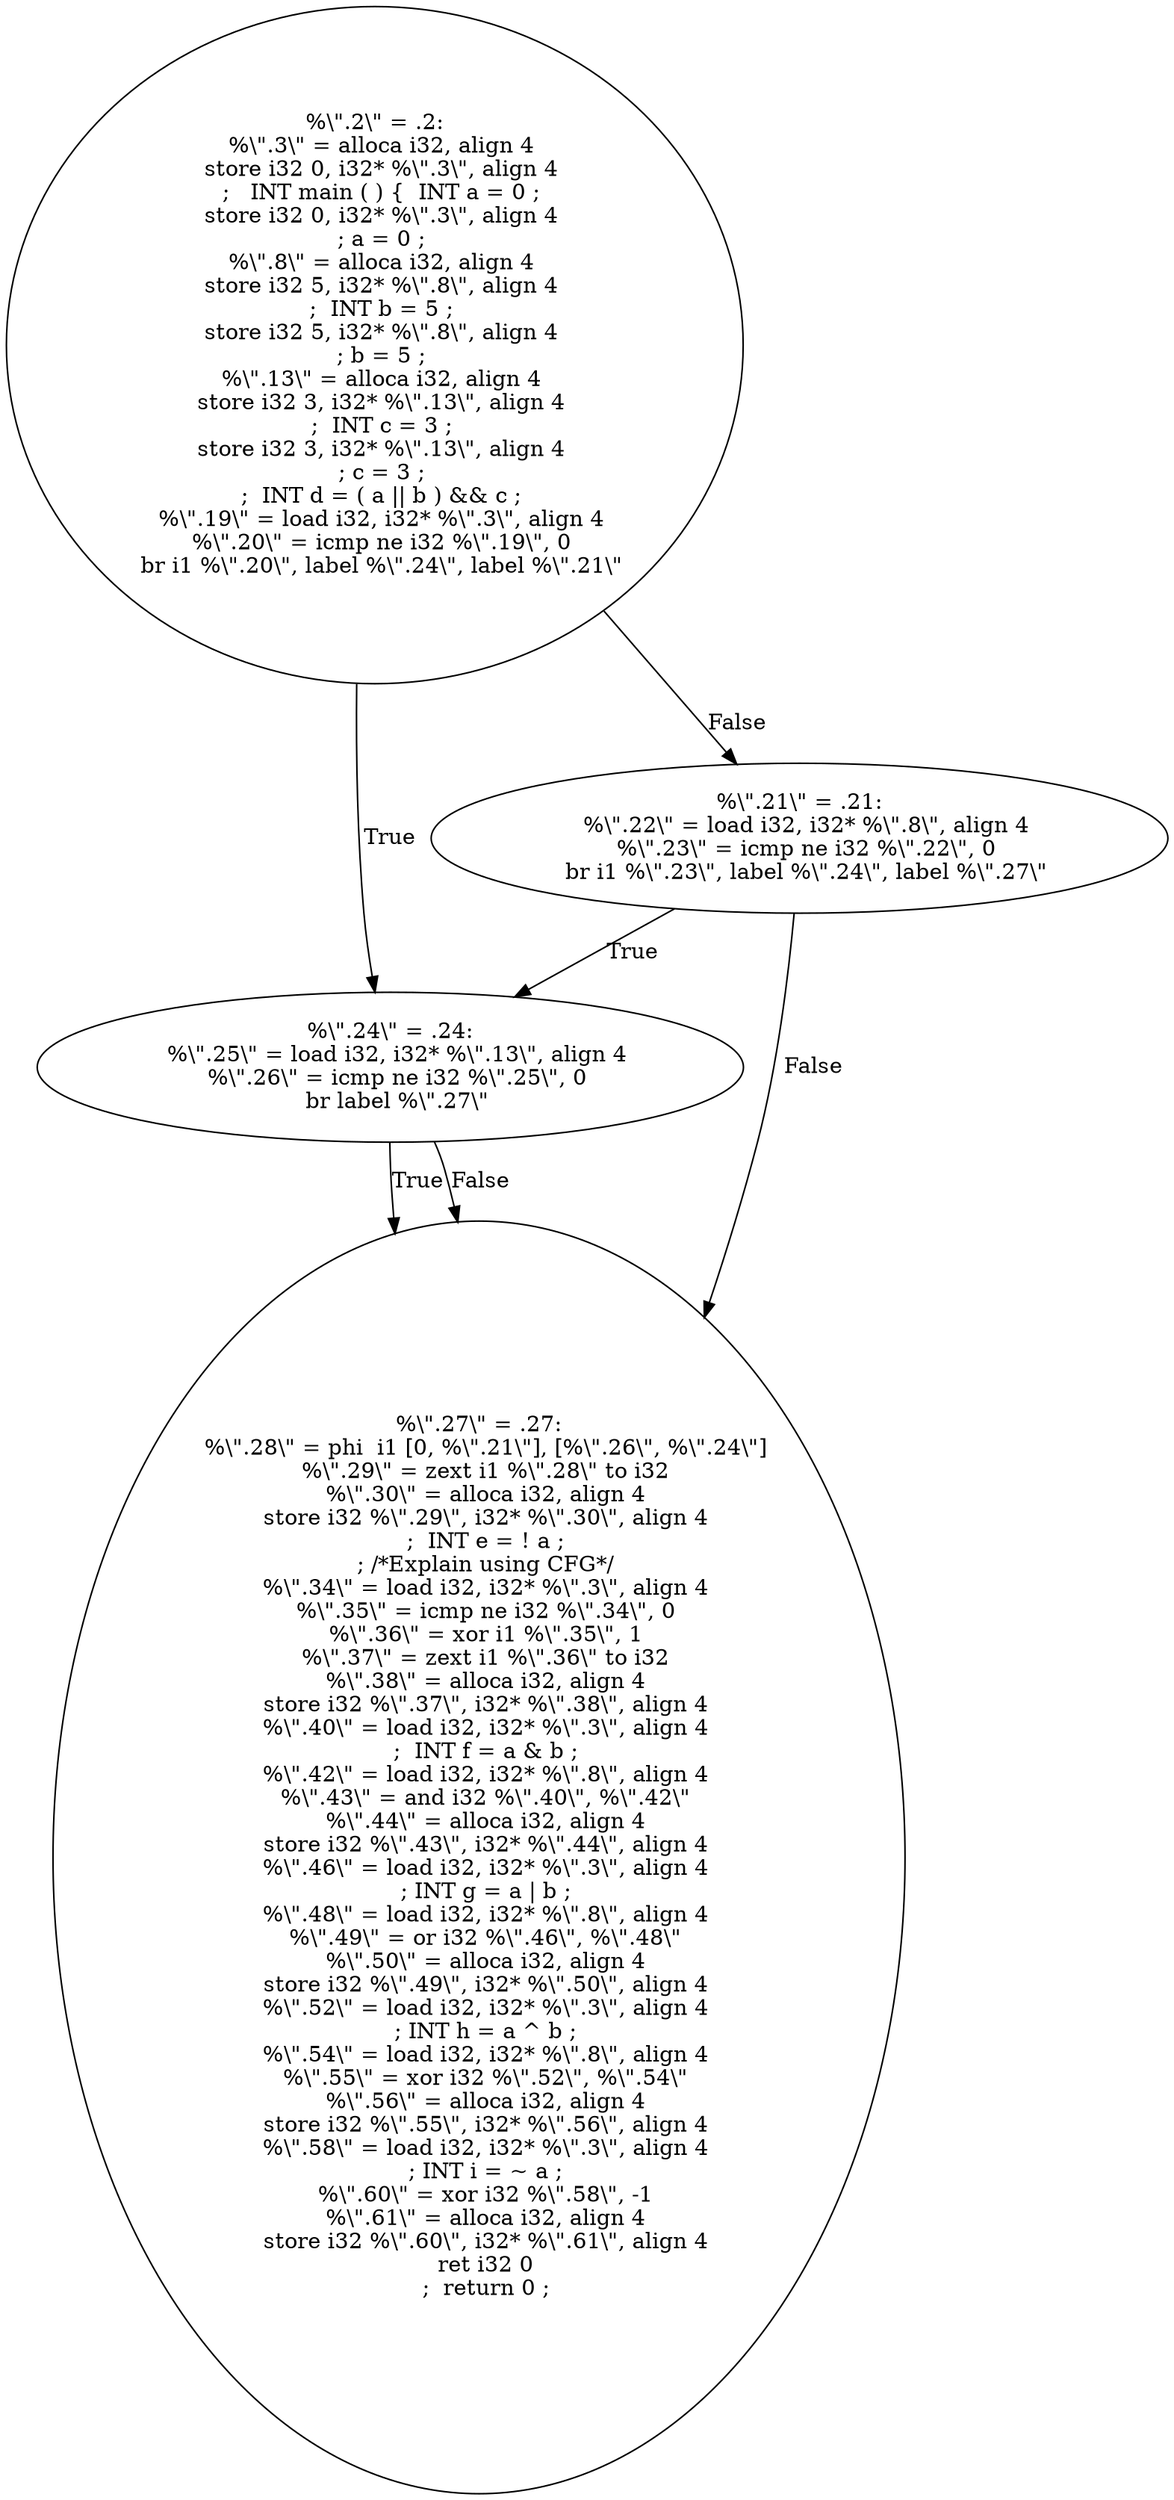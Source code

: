 digraph AST {
  "135765455392144" [label="%\\\".2\\\" = .2:
  %\\\".3\\\" = alloca i32, align 4
  store i32 0, i32* %\\\".3\\\", align 4
  ;   INT main ( ) {  INT a = 0 ;
  store i32 0, i32* %\\\".3\\\", align 4
  ; a = 0 ;
  %\\\".8\\\" = alloca i32, align 4
  store i32 5, i32* %\\\".8\\\", align 4
  ;  INT b = 5 ;
  store i32 5, i32* %\\\".8\\\", align 4
  ; b = 5 ;
  %\\\".13\\\" = alloca i32, align 4
  store i32 3, i32* %\\\".13\\\", align 4
  ;  INT c = 3 ;
  store i32 3, i32* %\\\".13\\\", align 4
  ; c = 3 ;
  ;  INT d = ( a || b ) && c ;
  %\\\".19\\\" = load i32, i32* %\\\".3\\\", align 4
  %\\\".20\\\" = icmp ne i32 %\\\".19\\\", 0
  br i1 %\\\".20\\\", label %\\\".24\\\", label %\\\".21\\\""];
  "135765455392144" -> "135765455392336" [label="True"];
  "135765455392144" -> "135765455404624" [label="False"];
  "135765455392336" [label="%\\\".24\\\" = .24:
  %\\\".25\\\" = load i32, i32* %\\\".13\\\", align 4
  %\\\".26\\\" = icmp ne i32 %\\\".25\\\", 0
  br label %\\\".27\\\""];
  "135765455392336" -> "135765455389504" [label="True"];
  "135765455392336" -> "135765455389504" [label="False"];
  "135765455389504" [label="%\\\".27\\\" = .27:
  %\\\".28\\\" = phi  i1 [0, %\\\".21\\\"], [%\\\".26\\\", %\\\".24\\\"]
  %\\\".29\\\" = zext i1 %\\\".28\\\" to i32
  %\\\".30\\\" = alloca i32, align 4
  store i32 %\\\".29\\\", i32* %\\\".30\\\", align 4
  ;  INT e = ! a ;
  ; /*Explain using CFG*/
  %\\\".34\\\" = load i32, i32* %\\\".3\\\", align 4
  %\\\".35\\\" = icmp ne i32 %\\\".34\\\", 0
  %\\\".36\\\" = xor i1 %\\\".35\\\", 1
  %\\\".37\\\" = zext i1 %\\\".36\\\" to i32
  %\\\".38\\\" = alloca i32, align 4
  store i32 %\\\".37\\\", i32* %\\\".38\\\", align 4
  %\\\".40\\\" = load i32, i32* %\\\".3\\\", align 4
  ;  INT f = a & b ;
  %\\\".42\\\" = load i32, i32* %\\\".8\\\", align 4
  %\\\".43\\\" = and i32 %\\\".40\\\", %\\\".42\\\"
  %\\\".44\\\" = alloca i32, align 4
  store i32 %\\\".43\\\", i32* %\\\".44\\\", align 4
  %\\\".46\\\" = load i32, i32* %\\\".3\\\", align 4
  ; INT g = a | b ;
  %\\\".48\\\" = load i32, i32* %\\\".8\\\", align 4
  %\\\".49\\\" = or i32 %\\\".46\\\", %\\\".48\\\"
  %\\\".50\\\" = alloca i32, align 4
  store i32 %\\\".49\\\", i32* %\\\".50\\\", align 4
  %\\\".52\\\" = load i32, i32* %\\\".3\\\", align 4
  ; INT h = a ^ b ;
  %\\\".54\\\" = load i32, i32* %\\\".8\\\", align 4
  %\\\".55\\\" = xor i32 %\\\".52\\\", %\\\".54\\\"
  %\\\".56\\\" = alloca i32, align 4
  store i32 %\\\".55\\\", i32* %\\\".56\\\", align 4
  %\\\".58\\\" = load i32, i32* %\\\".3\\\", align 4
  ; INT i = ~ a ;
  %\\\".60\\\" = xor i32 %\\\".58\\\", -1
  %\\\".61\\\" = alloca i32, align 4
  store i32 %\\\".60\\\", i32* %\\\".61\\\", align 4
  ret i32 0
  ;  return 0 ;"];
  "135765455404624" [label="%\\\".21\\\" = .21:
  %\\\".22\\\" = load i32, i32* %\\\".8\\\", align 4
  %\\\".23\\\" = icmp ne i32 %\\\".22\\\", 0
  br i1 %\\\".23\\\", label %\\\".24\\\", label %\\\".27\\\""];
  "135765455404624" -> "135765455392336" [label="True"];
  "135765455404624" -> "135765455389504" [label="False"];
}
